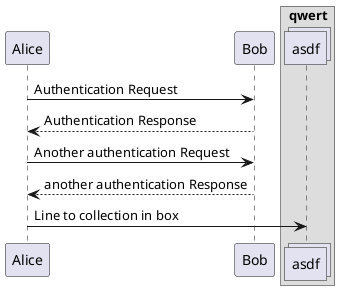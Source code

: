 @startuml
participant Alice
participant Bob
box "qwert"
collections "asdf" as abcd
end box
Alice -> Bob: Authentication Request
Bob --> Alice: Authentication Response

Alice -> Bob: Another authentication Request
Alice <-- Bob: another authentication Response

Alice -> abcd: Line to collection in box
@enduml

----startuml
Alice -> Bob: Authentication Request
Bob --> Alice: Authentication Response

Alice -> Bob: Another authentication Request
Alice <-- Bob: another authentication Response
----enduml